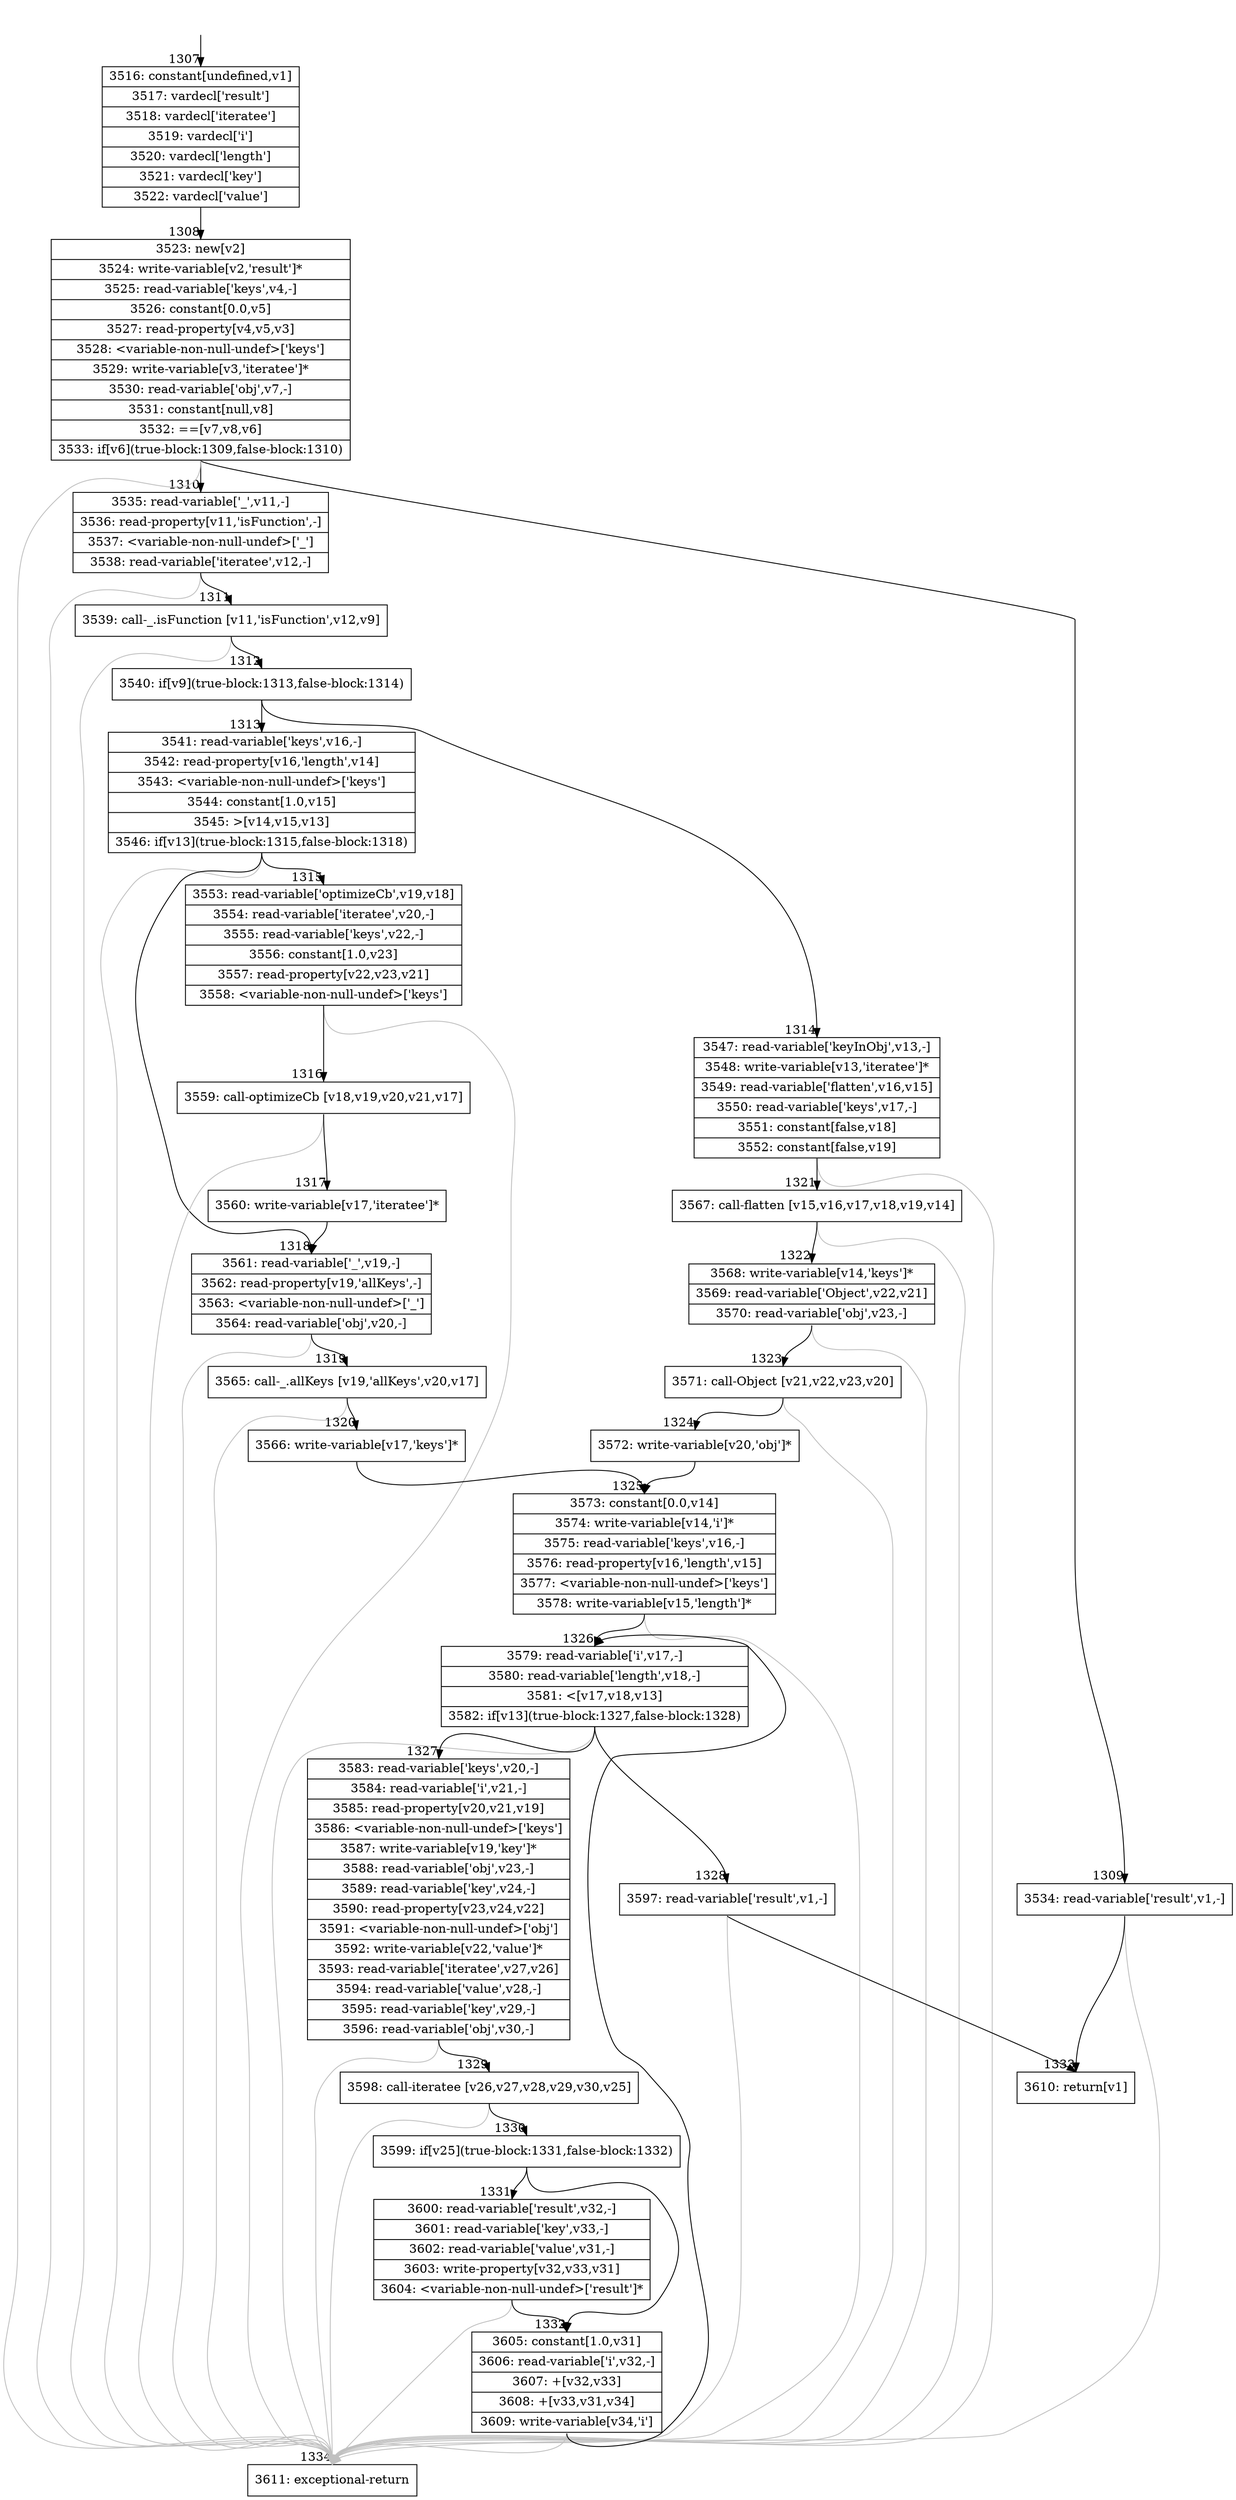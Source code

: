 digraph {
rankdir="TD"
BB_entry110[shape=none,label=""];
BB_entry110 -> BB1307 [tailport=s, headport=n, headlabel="    1307"]
BB1307 [shape=record label="{3516: constant[undefined,v1]|3517: vardecl['result']|3518: vardecl['iteratee']|3519: vardecl['i']|3520: vardecl['length']|3521: vardecl['key']|3522: vardecl['value']}" ] 
BB1307 -> BB1308 [tailport=s, headport=n, headlabel="      1308"]
BB1308 [shape=record label="{3523: new[v2]|3524: write-variable[v2,'result']*|3525: read-variable['keys',v4,-]|3526: constant[0.0,v5]|3527: read-property[v4,v5,v3]|3528: \<variable-non-null-undef\>['keys']|3529: write-variable[v3,'iteratee']*|3530: read-variable['obj',v7,-]|3531: constant[null,v8]|3532: ==[v7,v8,v6]|3533: if[v6](true-block:1309,false-block:1310)}" ] 
BB1308 -> BB1309 [tailport=s, headport=n, headlabel="      1309"]
BB1308 -> BB1310 [tailport=s, headport=n, headlabel="      1310"]
BB1308 -> BB1334 [tailport=s, headport=n, color=gray, headlabel="      1334"]
BB1309 [shape=record label="{3534: read-variable['result',v1,-]}" ] 
BB1309 -> BB1333 [tailport=s, headport=n, headlabel="      1333"]
BB1309 -> BB1334 [tailport=s, headport=n, color=gray]
BB1310 [shape=record label="{3535: read-variable['_',v11,-]|3536: read-property[v11,'isFunction',-]|3537: \<variable-non-null-undef\>['_']|3538: read-variable['iteratee',v12,-]}" ] 
BB1310 -> BB1311 [tailport=s, headport=n, headlabel="      1311"]
BB1310 -> BB1334 [tailport=s, headport=n, color=gray]
BB1311 [shape=record label="{3539: call-_.isFunction [v11,'isFunction',v12,v9]}" ] 
BB1311 -> BB1312 [tailport=s, headport=n, headlabel="      1312"]
BB1311 -> BB1334 [tailport=s, headport=n, color=gray]
BB1312 [shape=record label="{3540: if[v9](true-block:1313,false-block:1314)}" ] 
BB1312 -> BB1313 [tailport=s, headport=n, headlabel="      1313"]
BB1312 -> BB1314 [tailport=s, headport=n, headlabel="      1314"]
BB1313 [shape=record label="{3541: read-variable['keys',v16,-]|3542: read-property[v16,'length',v14]|3543: \<variable-non-null-undef\>['keys']|3544: constant[1.0,v15]|3545: \>[v14,v15,v13]|3546: if[v13](true-block:1315,false-block:1318)}" ] 
BB1313 -> BB1315 [tailport=s, headport=n, headlabel="      1315"]
BB1313 -> BB1318 [tailport=s, headport=n, headlabel="      1318"]
BB1313 -> BB1334 [tailport=s, headport=n, color=gray]
BB1314 [shape=record label="{3547: read-variable['keyInObj',v13,-]|3548: write-variable[v13,'iteratee']*|3549: read-variable['flatten',v16,v15]|3550: read-variable['keys',v17,-]|3551: constant[false,v18]|3552: constant[false,v19]}" ] 
BB1314 -> BB1321 [tailport=s, headport=n, headlabel="      1321"]
BB1314 -> BB1334 [tailport=s, headport=n, color=gray]
BB1315 [shape=record label="{3553: read-variable['optimizeCb',v19,v18]|3554: read-variable['iteratee',v20,-]|3555: read-variable['keys',v22,-]|3556: constant[1.0,v23]|3557: read-property[v22,v23,v21]|3558: \<variable-non-null-undef\>['keys']}" ] 
BB1315 -> BB1316 [tailport=s, headport=n, headlabel="      1316"]
BB1315 -> BB1334 [tailport=s, headport=n, color=gray]
BB1316 [shape=record label="{3559: call-optimizeCb [v18,v19,v20,v21,v17]}" ] 
BB1316 -> BB1317 [tailport=s, headport=n, headlabel="      1317"]
BB1316 -> BB1334 [tailport=s, headport=n, color=gray]
BB1317 [shape=record label="{3560: write-variable[v17,'iteratee']*}" ] 
BB1317 -> BB1318 [tailport=s, headport=n]
BB1318 [shape=record label="{3561: read-variable['_',v19,-]|3562: read-property[v19,'allKeys',-]|3563: \<variable-non-null-undef\>['_']|3564: read-variable['obj',v20,-]}" ] 
BB1318 -> BB1319 [tailport=s, headport=n, headlabel="      1319"]
BB1318 -> BB1334 [tailport=s, headport=n, color=gray]
BB1319 [shape=record label="{3565: call-_.allKeys [v19,'allKeys',v20,v17]}" ] 
BB1319 -> BB1320 [tailport=s, headport=n, headlabel="      1320"]
BB1319 -> BB1334 [tailport=s, headport=n, color=gray]
BB1320 [shape=record label="{3566: write-variable[v17,'keys']*}" ] 
BB1320 -> BB1325 [tailport=s, headport=n, headlabel="      1325"]
BB1321 [shape=record label="{3567: call-flatten [v15,v16,v17,v18,v19,v14]}" ] 
BB1321 -> BB1322 [tailport=s, headport=n, headlabel="      1322"]
BB1321 -> BB1334 [tailport=s, headport=n, color=gray]
BB1322 [shape=record label="{3568: write-variable[v14,'keys']*|3569: read-variable['Object',v22,v21]|3570: read-variable['obj',v23,-]}" ] 
BB1322 -> BB1323 [tailport=s, headport=n, headlabel="      1323"]
BB1322 -> BB1334 [tailport=s, headport=n, color=gray]
BB1323 [shape=record label="{3571: call-Object [v21,v22,v23,v20]}" ] 
BB1323 -> BB1324 [tailport=s, headport=n, headlabel="      1324"]
BB1323 -> BB1334 [tailport=s, headport=n, color=gray]
BB1324 [shape=record label="{3572: write-variable[v20,'obj']*}" ] 
BB1324 -> BB1325 [tailport=s, headport=n]
BB1325 [shape=record label="{3573: constant[0.0,v14]|3574: write-variable[v14,'i']*|3575: read-variable['keys',v16,-]|3576: read-property[v16,'length',v15]|3577: \<variable-non-null-undef\>['keys']|3578: write-variable[v15,'length']*}" ] 
BB1325 -> BB1326 [tailport=s, headport=n, headlabel="      1326"]
BB1325 -> BB1334 [tailport=s, headport=n, color=gray]
BB1326 [shape=record label="{3579: read-variable['i',v17,-]|3580: read-variable['length',v18,-]|3581: \<[v17,v18,v13]|3582: if[v13](true-block:1327,false-block:1328)}" ] 
BB1326 -> BB1327 [tailport=s, headport=n, headlabel="      1327"]
BB1326 -> BB1328 [tailport=s, headport=n, headlabel="      1328"]
BB1326 -> BB1334 [tailport=s, headport=n, color=gray]
BB1327 [shape=record label="{3583: read-variable['keys',v20,-]|3584: read-variable['i',v21,-]|3585: read-property[v20,v21,v19]|3586: \<variable-non-null-undef\>['keys']|3587: write-variable[v19,'key']*|3588: read-variable['obj',v23,-]|3589: read-variable['key',v24,-]|3590: read-property[v23,v24,v22]|3591: \<variable-non-null-undef\>['obj']|3592: write-variable[v22,'value']*|3593: read-variable['iteratee',v27,v26]|3594: read-variable['value',v28,-]|3595: read-variable['key',v29,-]|3596: read-variable['obj',v30,-]}" ] 
BB1327 -> BB1329 [tailport=s, headport=n, headlabel="      1329"]
BB1327 -> BB1334 [tailport=s, headport=n, color=gray]
BB1328 [shape=record label="{3597: read-variable['result',v1,-]}" ] 
BB1328 -> BB1333 [tailport=s, headport=n]
BB1328 -> BB1334 [tailport=s, headport=n, color=gray]
BB1329 [shape=record label="{3598: call-iteratee [v26,v27,v28,v29,v30,v25]}" ] 
BB1329 -> BB1330 [tailport=s, headport=n, headlabel="      1330"]
BB1329 -> BB1334 [tailport=s, headport=n, color=gray]
BB1330 [shape=record label="{3599: if[v25](true-block:1331,false-block:1332)}" ] 
BB1330 -> BB1331 [tailport=s, headport=n, headlabel="      1331"]
BB1330 -> BB1332 [tailport=s, headport=n, headlabel="      1332"]
BB1331 [shape=record label="{3600: read-variable['result',v32,-]|3601: read-variable['key',v33,-]|3602: read-variable['value',v31,-]|3603: write-property[v32,v33,v31]|3604: \<variable-non-null-undef\>['result']*}" ] 
BB1331 -> BB1332 [tailport=s, headport=n]
BB1331 -> BB1334 [tailport=s, headport=n, color=gray]
BB1332 [shape=record label="{3605: constant[1.0,v31]|3606: read-variable['i',v32,-]|3607: +[v32,v33]|3608: +[v33,v31,v34]|3609: write-variable[v34,'i']}" ] 
BB1332 -> BB1326 [tailport=s, headport=n]
BB1332 -> BB1334 [tailport=s, headport=n, color=gray]
BB1333 [shape=record label="{3610: return[v1]}" ] 
BB1334 [shape=record label="{3611: exceptional-return}" ] 
//#$~ 1067
}
